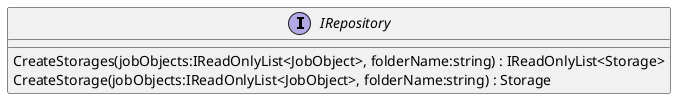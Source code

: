 @startuml
interface IRepository {
    CreateStorages(jobObjects:IReadOnlyList<JobObject>, folderName:string) : IReadOnlyList<Storage>
    CreateStorage(jobObjects:IReadOnlyList<JobObject>, folderName:string) : Storage
}
@enduml

